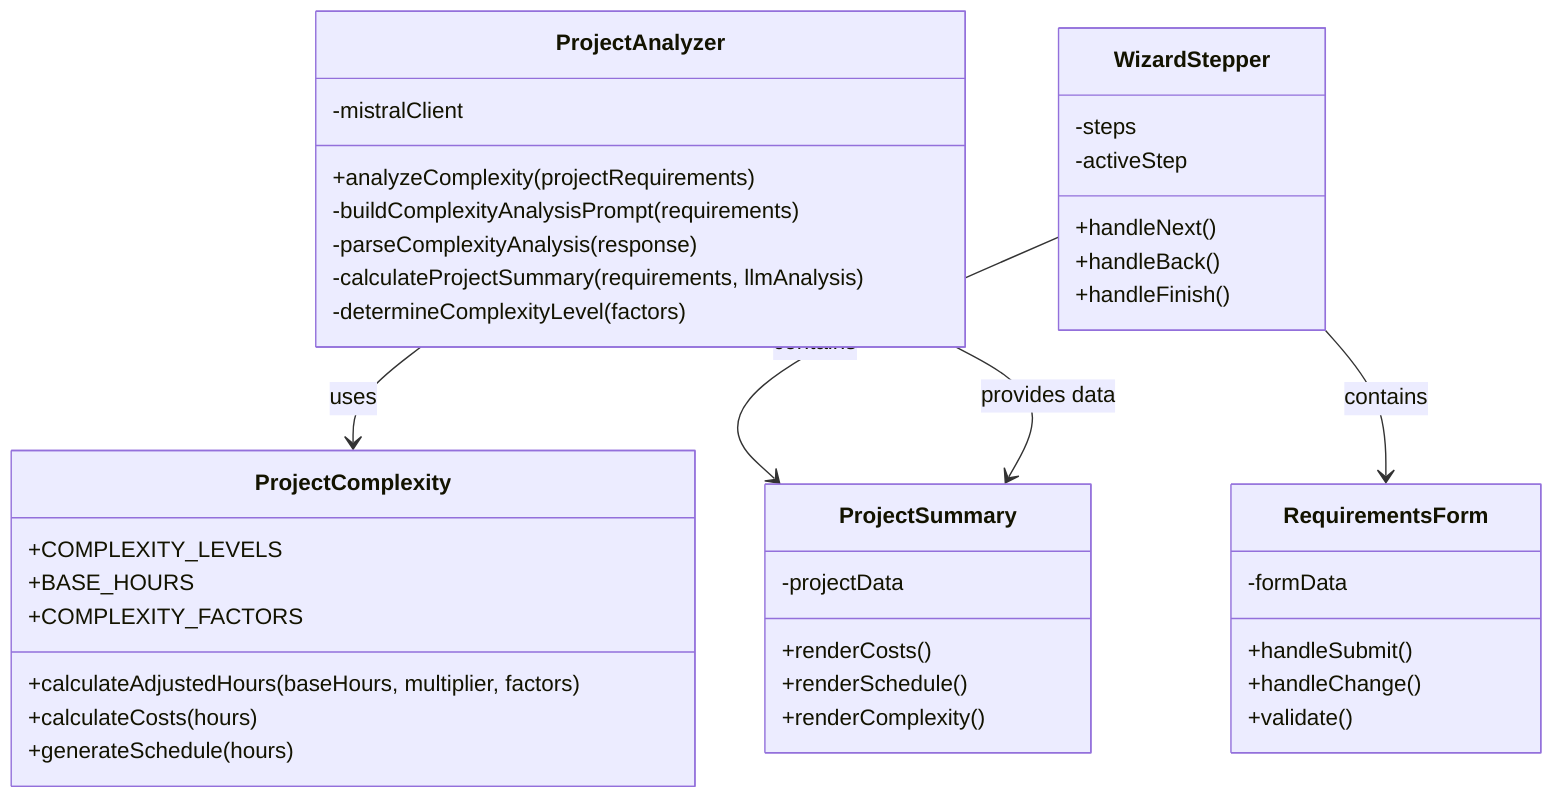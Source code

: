 classDiagram
    class ProjectAnalyzer {
        -mistralClient
        +analyzeComplexity(projectRequirements)
        -buildComplexityAnalysisPrompt(requirements)
        -parseComplexityAnalysis(response)
        -calculateProjectSummary(requirements, llmAnalysis)
        -determineComplexityLevel(factors)
    }

    class ProjectComplexity {
        +COMPLEXITY_LEVELS
        +BASE_HOURS
        +COMPLEXITY_FACTORS
        +calculateAdjustedHours(baseHours, multiplier, factors)
        +calculateCosts(hours)
        +generateSchedule(hours)
    }

    class WizardStepper {
        -steps
        -activeStep
        +handleNext()
        +handleBack()
        +handleFinish()
    }

    class RequirementsForm {
        -formData
        +handleSubmit()
        +handleChange()
        +validate()
    }

    class ProjectSummary {
        -projectData
        +renderCosts()
        +renderSchedule()
        +renderComplexity()
    }

    ProjectAnalyzer --> ProjectComplexity : uses
    WizardStepper --> RequirementsForm : contains
    WizardStepper --> ProjectSummary : contains
    ProjectAnalyzer --> ProjectSummary : provides data
